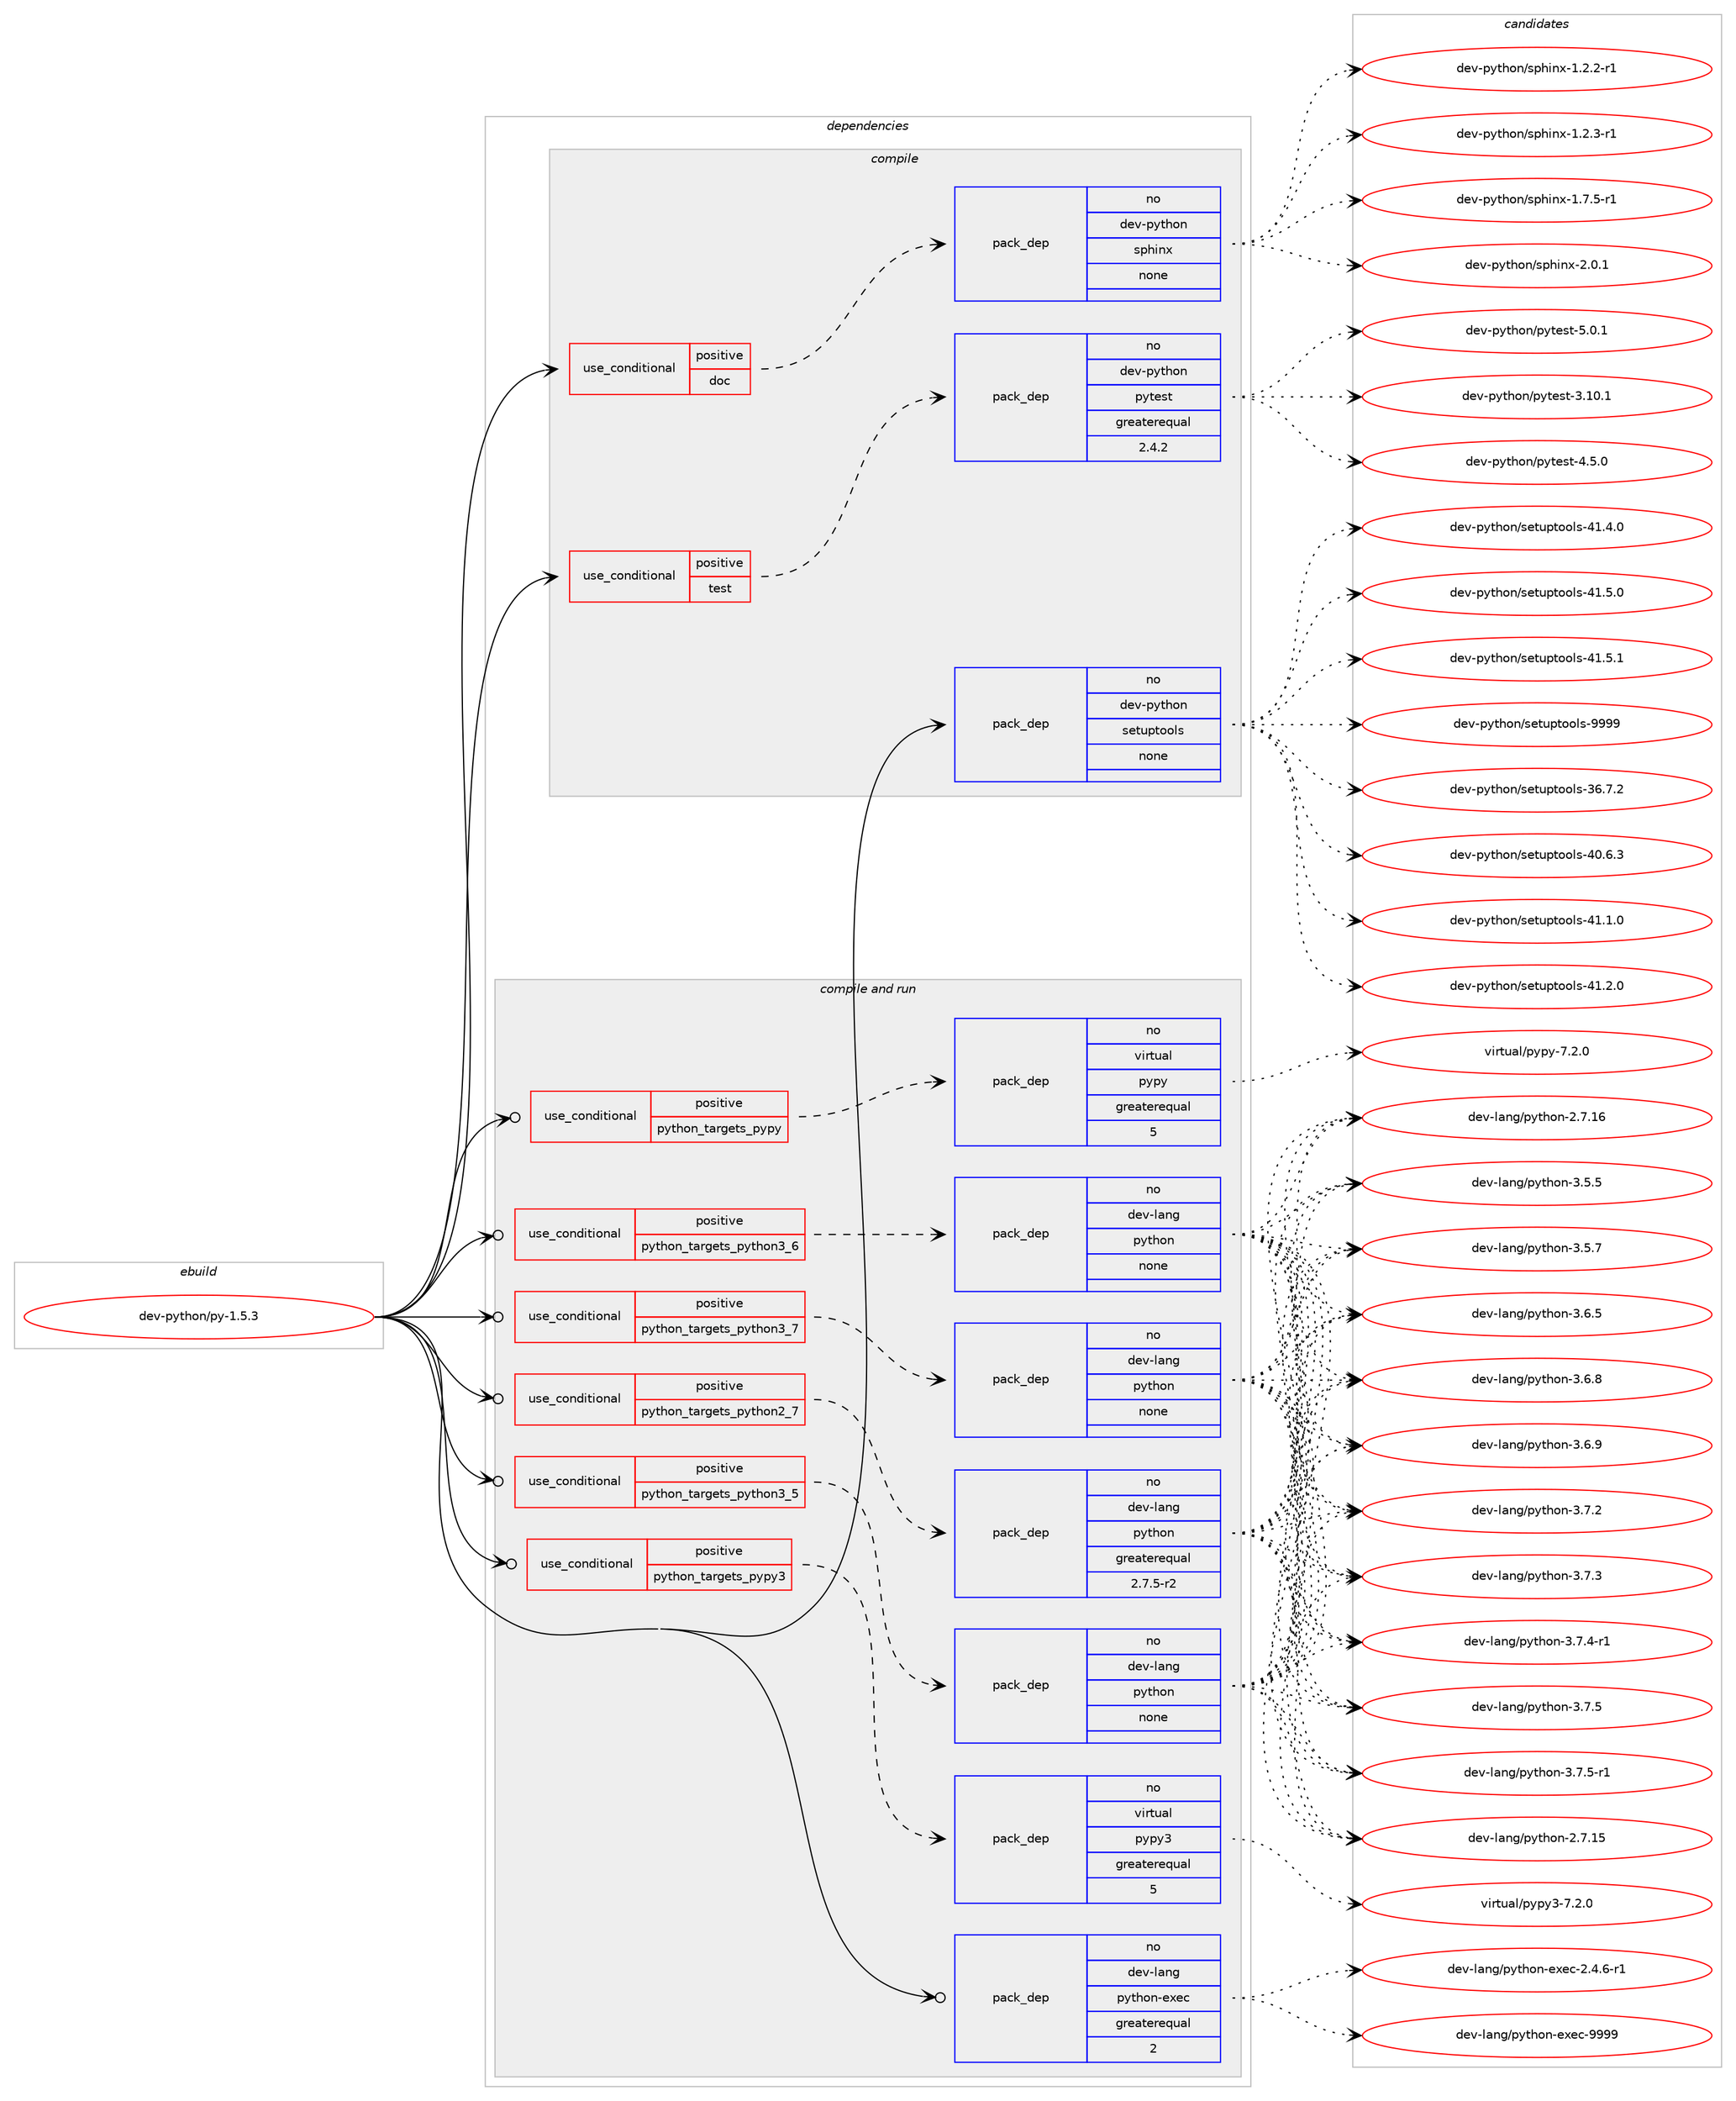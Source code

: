 digraph prolog {

# *************
# Graph options
# *************

newrank=true;
concentrate=true;
compound=true;
graph [rankdir=LR,fontname=Helvetica,fontsize=10,ranksep=1.5];#, ranksep=2.5, nodesep=0.2];
edge  [arrowhead=vee];
node  [fontname=Helvetica,fontsize=10];

# **********
# The ebuild
# **********

subgraph cluster_leftcol {
color=gray;
rank=same;
label=<<i>ebuild</i>>;
id [label="dev-python/py-1.5.3", color=red, width=4, href="../dev-python/py-1.5.3.svg"];
}

# ****************
# The dependencies
# ****************

subgraph cluster_midcol {
color=gray;
label=<<i>dependencies</i>>;
subgraph cluster_compile {
fillcolor="#eeeeee";
style=filled;
label=<<i>compile</i>>;
subgraph cond145129 {
dependency623686 [label=<<TABLE BORDER="0" CELLBORDER="1" CELLSPACING="0" CELLPADDING="4"><TR><TD ROWSPAN="3" CELLPADDING="10">use_conditional</TD></TR><TR><TD>positive</TD></TR><TR><TD>doc</TD></TR></TABLE>>, shape=none, color=red];
subgraph pack466713 {
dependency623687 [label=<<TABLE BORDER="0" CELLBORDER="1" CELLSPACING="0" CELLPADDING="4" WIDTH="220"><TR><TD ROWSPAN="6" CELLPADDING="30">pack_dep</TD></TR><TR><TD WIDTH="110">no</TD></TR><TR><TD>dev-python</TD></TR><TR><TD>sphinx</TD></TR><TR><TD>none</TD></TR><TR><TD></TD></TR></TABLE>>, shape=none, color=blue];
}
dependency623686:e -> dependency623687:w [weight=20,style="dashed",arrowhead="vee"];
}
id:e -> dependency623686:w [weight=20,style="solid",arrowhead="vee"];
subgraph cond145130 {
dependency623688 [label=<<TABLE BORDER="0" CELLBORDER="1" CELLSPACING="0" CELLPADDING="4"><TR><TD ROWSPAN="3" CELLPADDING="10">use_conditional</TD></TR><TR><TD>positive</TD></TR><TR><TD>test</TD></TR></TABLE>>, shape=none, color=red];
subgraph pack466714 {
dependency623689 [label=<<TABLE BORDER="0" CELLBORDER="1" CELLSPACING="0" CELLPADDING="4" WIDTH="220"><TR><TD ROWSPAN="6" CELLPADDING="30">pack_dep</TD></TR><TR><TD WIDTH="110">no</TD></TR><TR><TD>dev-python</TD></TR><TR><TD>pytest</TD></TR><TR><TD>greaterequal</TD></TR><TR><TD>2.4.2</TD></TR></TABLE>>, shape=none, color=blue];
}
dependency623688:e -> dependency623689:w [weight=20,style="dashed",arrowhead="vee"];
}
id:e -> dependency623688:w [weight=20,style="solid",arrowhead="vee"];
subgraph pack466715 {
dependency623690 [label=<<TABLE BORDER="0" CELLBORDER="1" CELLSPACING="0" CELLPADDING="4" WIDTH="220"><TR><TD ROWSPAN="6" CELLPADDING="30">pack_dep</TD></TR><TR><TD WIDTH="110">no</TD></TR><TR><TD>dev-python</TD></TR><TR><TD>setuptools</TD></TR><TR><TD>none</TD></TR><TR><TD></TD></TR></TABLE>>, shape=none, color=blue];
}
id:e -> dependency623690:w [weight=20,style="solid",arrowhead="vee"];
}
subgraph cluster_compileandrun {
fillcolor="#eeeeee";
style=filled;
label=<<i>compile and run</i>>;
subgraph cond145131 {
dependency623691 [label=<<TABLE BORDER="0" CELLBORDER="1" CELLSPACING="0" CELLPADDING="4"><TR><TD ROWSPAN="3" CELLPADDING="10">use_conditional</TD></TR><TR><TD>positive</TD></TR><TR><TD>python_targets_pypy</TD></TR></TABLE>>, shape=none, color=red];
subgraph pack466716 {
dependency623692 [label=<<TABLE BORDER="0" CELLBORDER="1" CELLSPACING="0" CELLPADDING="4" WIDTH="220"><TR><TD ROWSPAN="6" CELLPADDING="30">pack_dep</TD></TR><TR><TD WIDTH="110">no</TD></TR><TR><TD>virtual</TD></TR><TR><TD>pypy</TD></TR><TR><TD>greaterequal</TD></TR><TR><TD>5</TD></TR></TABLE>>, shape=none, color=blue];
}
dependency623691:e -> dependency623692:w [weight=20,style="dashed",arrowhead="vee"];
}
id:e -> dependency623691:w [weight=20,style="solid",arrowhead="odotvee"];
subgraph cond145132 {
dependency623693 [label=<<TABLE BORDER="0" CELLBORDER="1" CELLSPACING="0" CELLPADDING="4"><TR><TD ROWSPAN="3" CELLPADDING="10">use_conditional</TD></TR><TR><TD>positive</TD></TR><TR><TD>python_targets_pypy3</TD></TR></TABLE>>, shape=none, color=red];
subgraph pack466717 {
dependency623694 [label=<<TABLE BORDER="0" CELLBORDER="1" CELLSPACING="0" CELLPADDING="4" WIDTH="220"><TR><TD ROWSPAN="6" CELLPADDING="30">pack_dep</TD></TR><TR><TD WIDTH="110">no</TD></TR><TR><TD>virtual</TD></TR><TR><TD>pypy3</TD></TR><TR><TD>greaterequal</TD></TR><TR><TD>5</TD></TR></TABLE>>, shape=none, color=blue];
}
dependency623693:e -> dependency623694:w [weight=20,style="dashed",arrowhead="vee"];
}
id:e -> dependency623693:w [weight=20,style="solid",arrowhead="odotvee"];
subgraph cond145133 {
dependency623695 [label=<<TABLE BORDER="0" CELLBORDER="1" CELLSPACING="0" CELLPADDING="4"><TR><TD ROWSPAN="3" CELLPADDING="10">use_conditional</TD></TR><TR><TD>positive</TD></TR><TR><TD>python_targets_python2_7</TD></TR></TABLE>>, shape=none, color=red];
subgraph pack466718 {
dependency623696 [label=<<TABLE BORDER="0" CELLBORDER="1" CELLSPACING="0" CELLPADDING="4" WIDTH="220"><TR><TD ROWSPAN="6" CELLPADDING="30">pack_dep</TD></TR><TR><TD WIDTH="110">no</TD></TR><TR><TD>dev-lang</TD></TR><TR><TD>python</TD></TR><TR><TD>greaterequal</TD></TR><TR><TD>2.7.5-r2</TD></TR></TABLE>>, shape=none, color=blue];
}
dependency623695:e -> dependency623696:w [weight=20,style="dashed",arrowhead="vee"];
}
id:e -> dependency623695:w [weight=20,style="solid",arrowhead="odotvee"];
subgraph cond145134 {
dependency623697 [label=<<TABLE BORDER="0" CELLBORDER="1" CELLSPACING="0" CELLPADDING="4"><TR><TD ROWSPAN="3" CELLPADDING="10">use_conditional</TD></TR><TR><TD>positive</TD></TR><TR><TD>python_targets_python3_5</TD></TR></TABLE>>, shape=none, color=red];
subgraph pack466719 {
dependency623698 [label=<<TABLE BORDER="0" CELLBORDER="1" CELLSPACING="0" CELLPADDING="4" WIDTH="220"><TR><TD ROWSPAN="6" CELLPADDING="30">pack_dep</TD></TR><TR><TD WIDTH="110">no</TD></TR><TR><TD>dev-lang</TD></TR><TR><TD>python</TD></TR><TR><TD>none</TD></TR><TR><TD></TD></TR></TABLE>>, shape=none, color=blue];
}
dependency623697:e -> dependency623698:w [weight=20,style="dashed",arrowhead="vee"];
}
id:e -> dependency623697:w [weight=20,style="solid",arrowhead="odotvee"];
subgraph cond145135 {
dependency623699 [label=<<TABLE BORDER="0" CELLBORDER="1" CELLSPACING="0" CELLPADDING="4"><TR><TD ROWSPAN="3" CELLPADDING="10">use_conditional</TD></TR><TR><TD>positive</TD></TR><TR><TD>python_targets_python3_6</TD></TR></TABLE>>, shape=none, color=red];
subgraph pack466720 {
dependency623700 [label=<<TABLE BORDER="0" CELLBORDER="1" CELLSPACING="0" CELLPADDING="4" WIDTH="220"><TR><TD ROWSPAN="6" CELLPADDING="30">pack_dep</TD></TR><TR><TD WIDTH="110">no</TD></TR><TR><TD>dev-lang</TD></TR><TR><TD>python</TD></TR><TR><TD>none</TD></TR><TR><TD></TD></TR></TABLE>>, shape=none, color=blue];
}
dependency623699:e -> dependency623700:w [weight=20,style="dashed",arrowhead="vee"];
}
id:e -> dependency623699:w [weight=20,style="solid",arrowhead="odotvee"];
subgraph cond145136 {
dependency623701 [label=<<TABLE BORDER="0" CELLBORDER="1" CELLSPACING="0" CELLPADDING="4"><TR><TD ROWSPAN="3" CELLPADDING="10">use_conditional</TD></TR><TR><TD>positive</TD></TR><TR><TD>python_targets_python3_7</TD></TR></TABLE>>, shape=none, color=red];
subgraph pack466721 {
dependency623702 [label=<<TABLE BORDER="0" CELLBORDER="1" CELLSPACING="0" CELLPADDING="4" WIDTH="220"><TR><TD ROWSPAN="6" CELLPADDING="30">pack_dep</TD></TR><TR><TD WIDTH="110">no</TD></TR><TR><TD>dev-lang</TD></TR><TR><TD>python</TD></TR><TR><TD>none</TD></TR><TR><TD></TD></TR></TABLE>>, shape=none, color=blue];
}
dependency623701:e -> dependency623702:w [weight=20,style="dashed",arrowhead="vee"];
}
id:e -> dependency623701:w [weight=20,style="solid",arrowhead="odotvee"];
subgraph pack466722 {
dependency623703 [label=<<TABLE BORDER="0" CELLBORDER="1" CELLSPACING="0" CELLPADDING="4" WIDTH="220"><TR><TD ROWSPAN="6" CELLPADDING="30">pack_dep</TD></TR><TR><TD WIDTH="110">no</TD></TR><TR><TD>dev-lang</TD></TR><TR><TD>python-exec</TD></TR><TR><TD>greaterequal</TD></TR><TR><TD>2</TD></TR></TABLE>>, shape=none, color=blue];
}
id:e -> dependency623703:w [weight=20,style="solid",arrowhead="odotvee"];
}
subgraph cluster_run {
fillcolor="#eeeeee";
style=filled;
label=<<i>run</i>>;
}
}

# **************
# The candidates
# **************

subgraph cluster_choices {
rank=same;
color=gray;
label=<<i>candidates</i>>;

subgraph choice466713 {
color=black;
nodesep=1;
choice10010111845112121116104111110471151121041051101204549465046504511449 [label="dev-python/sphinx-1.2.2-r1", color=red, width=4,href="../dev-python/sphinx-1.2.2-r1.svg"];
choice10010111845112121116104111110471151121041051101204549465046514511449 [label="dev-python/sphinx-1.2.3-r1", color=red, width=4,href="../dev-python/sphinx-1.2.3-r1.svg"];
choice10010111845112121116104111110471151121041051101204549465546534511449 [label="dev-python/sphinx-1.7.5-r1", color=red, width=4,href="../dev-python/sphinx-1.7.5-r1.svg"];
choice1001011184511212111610411111047115112104105110120455046484649 [label="dev-python/sphinx-2.0.1", color=red, width=4,href="../dev-python/sphinx-2.0.1.svg"];
dependency623687:e -> choice10010111845112121116104111110471151121041051101204549465046504511449:w [style=dotted,weight="100"];
dependency623687:e -> choice10010111845112121116104111110471151121041051101204549465046514511449:w [style=dotted,weight="100"];
dependency623687:e -> choice10010111845112121116104111110471151121041051101204549465546534511449:w [style=dotted,weight="100"];
dependency623687:e -> choice1001011184511212111610411111047115112104105110120455046484649:w [style=dotted,weight="100"];
}
subgraph choice466714 {
color=black;
nodesep=1;
choice100101118451121211161041111104711212111610111511645514649484649 [label="dev-python/pytest-3.10.1", color=red, width=4,href="../dev-python/pytest-3.10.1.svg"];
choice1001011184511212111610411111047112121116101115116455246534648 [label="dev-python/pytest-4.5.0", color=red, width=4,href="../dev-python/pytest-4.5.0.svg"];
choice1001011184511212111610411111047112121116101115116455346484649 [label="dev-python/pytest-5.0.1", color=red, width=4,href="../dev-python/pytest-5.0.1.svg"];
dependency623689:e -> choice100101118451121211161041111104711212111610111511645514649484649:w [style=dotted,weight="100"];
dependency623689:e -> choice1001011184511212111610411111047112121116101115116455246534648:w [style=dotted,weight="100"];
dependency623689:e -> choice1001011184511212111610411111047112121116101115116455346484649:w [style=dotted,weight="100"];
}
subgraph choice466715 {
color=black;
nodesep=1;
choice100101118451121211161041111104711510111611711211611111110811545515446554650 [label="dev-python/setuptools-36.7.2", color=red, width=4,href="../dev-python/setuptools-36.7.2.svg"];
choice100101118451121211161041111104711510111611711211611111110811545524846544651 [label="dev-python/setuptools-40.6.3", color=red, width=4,href="../dev-python/setuptools-40.6.3.svg"];
choice100101118451121211161041111104711510111611711211611111110811545524946494648 [label="dev-python/setuptools-41.1.0", color=red, width=4,href="../dev-python/setuptools-41.1.0.svg"];
choice100101118451121211161041111104711510111611711211611111110811545524946504648 [label="dev-python/setuptools-41.2.0", color=red, width=4,href="../dev-python/setuptools-41.2.0.svg"];
choice100101118451121211161041111104711510111611711211611111110811545524946524648 [label="dev-python/setuptools-41.4.0", color=red, width=4,href="../dev-python/setuptools-41.4.0.svg"];
choice100101118451121211161041111104711510111611711211611111110811545524946534648 [label="dev-python/setuptools-41.5.0", color=red, width=4,href="../dev-python/setuptools-41.5.0.svg"];
choice100101118451121211161041111104711510111611711211611111110811545524946534649 [label="dev-python/setuptools-41.5.1", color=red, width=4,href="../dev-python/setuptools-41.5.1.svg"];
choice10010111845112121116104111110471151011161171121161111111081154557575757 [label="dev-python/setuptools-9999", color=red, width=4,href="../dev-python/setuptools-9999.svg"];
dependency623690:e -> choice100101118451121211161041111104711510111611711211611111110811545515446554650:w [style=dotted,weight="100"];
dependency623690:e -> choice100101118451121211161041111104711510111611711211611111110811545524846544651:w [style=dotted,weight="100"];
dependency623690:e -> choice100101118451121211161041111104711510111611711211611111110811545524946494648:w [style=dotted,weight="100"];
dependency623690:e -> choice100101118451121211161041111104711510111611711211611111110811545524946504648:w [style=dotted,weight="100"];
dependency623690:e -> choice100101118451121211161041111104711510111611711211611111110811545524946524648:w [style=dotted,weight="100"];
dependency623690:e -> choice100101118451121211161041111104711510111611711211611111110811545524946534648:w [style=dotted,weight="100"];
dependency623690:e -> choice100101118451121211161041111104711510111611711211611111110811545524946534649:w [style=dotted,weight="100"];
dependency623690:e -> choice10010111845112121116104111110471151011161171121161111111081154557575757:w [style=dotted,weight="100"];
}
subgraph choice466716 {
color=black;
nodesep=1;
choice1181051141161179710847112121112121455546504648 [label="virtual/pypy-7.2.0", color=red, width=4,href="../virtual/pypy-7.2.0.svg"];
dependency623692:e -> choice1181051141161179710847112121112121455546504648:w [style=dotted,weight="100"];
}
subgraph choice466717 {
color=black;
nodesep=1;
choice118105114116117971084711212111212151455546504648 [label="virtual/pypy3-7.2.0", color=red, width=4,href="../virtual/pypy3-7.2.0.svg"];
dependency623694:e -> choice118105114116117971084711212111212151455546504648:w [style=dotted,weight="100"];
}
subgraph choice466718 {
color=black;
nodesep=1;
choice10010111845108971101034711212111610411111045504655464953 [label="dev-lang/python-2.7.15", color=red, width=4,href="../dev-lang/python-2.7.15.svg"];
choice10010111845108971101034711212111610411111045504655464954 [label="dev-lang/python-2.7.16", color=red, width=4,href="../dev-lang/python-2.7.16.svg"];
choice100101118451089711010347112121116104111110455146534653 [label="dev-lang/python-3.5.5", color=red, width=4,href="../dev-lang/python-3.5.5.svg"];
choice100101118451089711010347112121116104111110455146534655 [label="dev-lang/python-3.5.7", color=red, width=4,href="../dev-lang/python-3.5.7.svg"];
choice100101118451089711010347112121116104111110455146544653 [label="dev-lang/python-3.6.5", color=red, width=4,href="../dev-lang/python-3.6.5.svg"];
choice100101118451089711010347112121116104111110455146544656 [label="dev-lang/python-3.6.8", color=red, width=4,href="../dev-lang/python-3.6.8.svg"];
choice100101118451089711010347112121116104111110455146544657 [label="dev-lang/python-3.6.9", color=red, width=4,href="../dev-lang/python-3.6.9.svg"];
choice100101118451089711010347112121116104111110455146554650 [label="dev-lang/python-3.7.2", color=red, width=4,href="../dev-lang/python-3.7.2.svg"];
choice100101118451089711010347112121116104111110455146554651 [label="dev-lang/python-3.7.3", color=red, width=4,href="../dev-lang/python-3.7.3.svg"];
choice1001011184510897110103471121211161041111104551465546524511449 [label="dev-lang/python-3.7.4-r1", color=red, width=4,href="../dev-lang/python-3.7.4-r1.svg"];
choice100101118451089711010347112121116104111110455146554653 [label="dev-lang/python-3.7.5", color=red, width=4,href="../dev-lang/python-3.7.5.svg"];
choice1001011184510897110103471121211161041111104551465546534511449 [label="dev-lang/python-3.7.5-r1", color=red, width=4,href="../dev-lang/python-3.7.5-r1.svg"];
dependency623696:e -> choice10010111845108971101034711212111610411111045504655464953:w [style=dotted,weight="100"];
dependency623696:e -> choice10010111845108971101034711212111610411111045504655464954:w [style=dotted,weight="100"];
dependency623696:e -> choice100101118451089711010347112121116104111110455146534653:w [style=dotted,weight="100"];
dependency623696:e -> choice100101118451089711010347112121116104111110455146534655:w [style=dotted,weight="100"];
dependency623696:e -> choice100101118451089711010347112121116104111110455146544653:w [style=dotted,weight="100"];
dependency623696:e -> choice100101118451089711010347112121116104111110455146544656:w [style=dotted,weight="100"];
dependency623696:e -> choice100101118451089711010347112121116104111110455146544657:w [style=dotted,weight="100"];
dependency623696:e -> choice100101118451089711010347112121116104111110455146554650:w [style=dotted,weight="100"];
dependency623696:e -> choice100101118451089711010347112121116104111110455146554651:w [style=dotted,weight="100"];
dependency623696:e -> choice1001011184510897110103471121211161041111104551465546524511449:w [style=dotted,weight="100"];
dependency623696:e -> choice100101118451089711010347112121116104111110455146554653:w [style=dotted,weight="100"];
dependency623696:e -> choice1001011184510897110103471121211161041111104551465546534511449:w [style=dotted,weight="100"];
}
subgraph choice466719 {
color=black;
nodesep=1;
choice10010111845108971101034711212111610411111045504655464953 [label="dev-lang/python-2.7.15", color=red, width=4,href="../dev-lang/python-2.7.15.svg"];
choice10010111845108971101034711212111610411111045504655464954 [label="dev-lang/python-2.7.16", color=red, width=4,href="../dev-lang/python-2.7.16.svg"];
choice100101118451089711010347112121116104111110455146534653 [label="dev-lang/python-3.5.5", color=red, width=4,href="../dev-lang/python-3.5.5.svg"];
choice100101118451089711010347112121116104111110455146534655 [label="dev-lang/python-3.5.7", color=red, width=4,href="../dev-lang/python-3.5.7.svg"];
choice100101118451089711010347112121116104111110455146544653 [label="dev-lang/python-3.6.5", color=red, width=4,href="../dev-lang/python-3.6.5.svg"];
choice100101118451089711010347112121116104111110455146544656 [label="dev-lang/python-3.6.8", color=red, width=4,href="../dev-lang/python-3.6.8.svg"];
choice100101118451089711010347112121116104111110455146544657 [label="dev-lang/python-3.6.9", color=red, width=4,href="../dev-lang/python-3.6.9.svg"];
choice100101118451089711010347112121116104111110455146554650 [label="dev-lang/python-3.7.2", color=red, width=4,href="../dev-lang/python-3.7.2.svg"];
choice100101118451089711010347112121116104111110455146554651 [label="dev-lang/python-3.7.3", color=red, width=4,href="../dev-lang/python-3.7.3.svg"];
choice1001011184510897110103471121211161041111104551465546524511449 [label="dev-lang/python-3.7.4-r1", color=red, width=4,href="../dev-lang/python-3.7.4-r1.svg"];
choice100101118451089711010347112121116104111110455146554653 [label="dev-lang/python-3.7.5", color=red, width=4,href="../dev-lang/python-3.7.5.svg"];
choice1001011184510897110103471121211161041111104551465546534511449 [label="dev-lang/python-3.7.5-r1", color=red, width=4,href="../dev-lang/python-3.7.5-r1.svg"];
dependency623698:e -> choice10010111845108971101034711212111610411111045504655464953:w [style=dotted,weight="100"];
dependency623698:e -> choice10010111845108971101034711212111610411111045504655464954:w [style=dotted,weight="100"];
dependency623698:e -> choice100101118451089711010347112121116104111110455146534653:w [style=dotted,weight="100"];
dependency623698:e -> choice100101118451089711010347112121116104111110455146534655:w [style=dotted,weight="100"];
dependency623698:e -> choice100101118451089711010347112121116104111110455146544653:w [style=dotted,weight="100"];
dependency623698:e -> choice100101118451089711010347112121116104111110455146544656:w [style=dotted,weight="100"];
dependency623698:e -> choice100101118451089711010347112121116104111110455146544657:w [style=dotted,weight="100"];
dependency623698:e -> choice100101118451089711010347112121116104111110455146554650:w [style=dotted,weight="100"];
dependency623698:e -> choice100101118451089711010347112121116104111110455146554651:w [style=dotted,weight="100"];
dependency623698:e -> choice1001011184510897110103471121211161041111104551465546524511449:w [style=dotted,weight="100"];
dependency623698:e -> choice100101118451089711010347112121116104111110455146554653:w [style=dotted,weight="100"];
dependency623698:e -> choice1001011184510897110103471121211161041111104551465546534511449:w [style=dotted,weight="100"];
}
subgraph choice466720 {
color=black;
nodesep=1;
choice10010111845108971101034711212111610411111045504655464953 [label="dev-lang/python-2.7.15", color=red, width=4,href="../dev-lang/python-2.7.15.svg"];
choice10010111845108971101034711212111610411111045504655464954 [label="dev-lang/python-2.7.16", color=red, width=4,href="../dev-lang/python-2.7.16.svg"];
choice100101118451089711010347112121116104111110455146534653 [label="dev-lang/python-3.5.5", color=red, width=4,href="../dev-lang/python-3.5.5.svg"];
choice100101118451089711010347112121116104111110455146534655 [label="dev-lang/python-3.5.7", color=red, width=4,href="../dev-lang/python-3.5.7.svg"];
choice100101118451089711010347112121116104111110455146544653 [label="dev-lang/python-3.6.5", color=red, width=4,href="../dev-lang/python-3.6.5.svg"];
choice100101118451089711010347112121116104111110455146544656 [label="dev-lang/python-3.6.8", color=red, width=4,href="../dev-lang/python-3.6.8.svg"];
choice100101118451089711010347112121116104111110455146544657 [label="dev-lang/python-3.6.9", color=red, width=4,href="../dev-lang/python-3.6.9.svg"];
choice100101118451089711010347112121116104111110455146554650 [label="dev-lang/python-3.7.2", color=red, width=4,href="../dev-lang/python-3.7.2.svg"];
choice100101118451089711010347112121116104111110455146554651 [label="dev-lang/python-3.7.3", color=red, width=4,href="../dev-lang/python-3.7.3.svg"];
choice1001011184510897110103471121211161041111104551465546524511449 [label="dev-lang/python-3.7.4-r1", color=red, width=4,href="../dev-lang/python-3.7.4-r1.svg"];
choice100101118451089711010347112121116104111110455146554653 [label="dev-lang/python-3.7.5", color=red, width=4,href="../dev-lang/python-3.7.5.svg"];
choice1001011184510897110103471121211161041111104551465546534511449 [label="dev-lang/python-3.7.5-r1", color=red, width=4,href="../dev-lang/python-3.7.5-r1.svg"];
dependency623700:e -> choice10010111845108971101034711212111610411111045504655464953:w [style=dotted,weight="100"];
dependency623700:e -> choice10010111845108971101034711212111610411111045504655464954:w [style=dotted,weight="100"];
dependency623700:e -> choice100101118451089711010347112121116104111110455146534653:w [style=dotted,weight="100"];
dependency623700:e -> choice100101118451089711010347112121116104111110455146534655:w [style=dotted,weight="100"];
dependency623700:e -> choice100101118451089711010347112121116104111110455146544653:w [style=dotted,weight="100"];
dependency623700:e -> choice100101118451089711010347112121116104111110455146544656:w [style=dotted,weight="100"];
dependency623700:e -> choice100101118451089711010347112121116104111110455146544657:w [style=dotted,weight="100"];
dependency623700:e -> choice100101118451089711010347112121116104111110455146554650:w [style=dotted,weight="100"];
dependency623700:e -> choice100101118451089711010347112121116104111110455146554651:w [style=dotted,weight="100"];
dependency623700:e -> choice1001011184510897110103471121211161041111104551465546524511449:w [style=dotted,weight="100"];
dependency623700:e -> choice100101118451089711010347112121116104111110455146554653:w [style=dotted,weight="100"];
dependency623700:e -> choice1001011184510897110103471121211161041111104551465546534511449:w [style=dotted,weight="100"];
}
subgraph choice466721 {
color=black;
nodesep=1;
choice10010111845108971101034711212111610411111045504655464953 [label="dev-lang/python-2.7.15", color=red, width=4,href="../dev-lang/python-2.7.15.svg"];
choice10010111845108971101034711212111610411111045504655464954 [label="dev-lang/python-2.7.16", color=red, width=4,href="../dev-lang/python-2.7.16.svg"];
choice100101118451089711010347112121116104111110455146534653 [label="dev-lang/python-3.5.5", color=red, width=4,href="../dev-lang/python-3.5.5.svg"];
choice100101118451089711010347112121116104111110455146534655 [label="dev-lang/python-3.5.7", color=red, width=4,href="../dev-lang/python-3.5.7.svg"];
choice100101118451089711010347112121116104111110455146544653 [label="dev-lang/python-3.6.5", color=red, width=4,href="../dev-lang/python-3.6.5.svg"];
choice100101118451089711010347112121116104111110455146544656 [label="dev-lang/python-3.6.8", color=red, width=4,href="../dev-lang/python-3.6.8.svg"];
choice100101118451089711010347112121116104111110455146544657 [label="dev-lang/python-3.6.9", color=red, width=4,href="../dev-lang/python-3.6.9.svg"];
choice100101118451089711010347112121116104111110455146554650 [label="dev-lang/python-3.7.2", color=red, width=4,href="../dev-lang/python-3.7.2.svg"];
choice100101118451089711010347112121116104111110455146554651 [label="dev-lang/python-3.7.3", color=red, width=4,href="../dev-lang/python-3.7.3.svg"];
choice1001011184510897110103471121211161041111104551465546524511449 [label="dev-lang/python-3.7.4-r1", color=red, width=4,href="../dev-lang/python-3.7.4-r1.svg"];
choice100101118451089711010347112121116104111110455146554653 [label="dev-lang/python-3.7.5", color=red, width=4,href="../dev-lang/python-3.7.5.svg"];
choice1001011184510897110103471121211161041111104551465546534511449 [label="dev-lang/python-3.7.5-r1", color=red, width=4,href="../dev-lang/python-3.7.5-r1.svg"];
dependency623702:e -> choice10010111845108971101034711212111610411111045504655464953:w [style=dotted,weight="100"];
dependency623702:e -> choice10010111845108971101034711212111610411111045504655464954:w [style=dotted,weight="100"];
dependency623702:e -> choice100101118451089711010347112121116104111110455146534653:w [style=dotted,weight="100"];
dependency623702:e -> choice100101118451089711010347112121116104111110455146534655:w [style=dotted,weight="100"];
dependency623702:e -> choice100101118451089711010347112121116104111110455146544653:w [style=dotted,weight="100"];
dependency623702:e -> choice100101118451089711010347112121116104111110455146544656:w [style=dotted,weight="100"];
dependency623702:e -> choice100101118451089711010347112121116104111110455146544657:w [style=dotted,weight="100"];
dependency623702:e -> choice100101118451089711010347112121116104111110455146554650:w [style=dotted,weight="100"];
dependency623702:e -> choice100101118451089711010347112121116104111110455146554651:w [style=dotted,weight="100"];
dependency623702:e -> choice1001011184510897110103471121211161041111104551465546524511449:w [style=dotted,weight="100"];
dependency623702:e -> choice100101118451089711010347112121116104111110455146554653:w [style=dotted,weight="100"];
dependency623702:e -> choice1001011184510897110103471121211161041111104551465546534511449:w [style=dotted,weight="100"];
}
subgraph choice466722 {
color=black;
nodesep=1;
choice10010111845108971101034711212111610411111045101120101994550465246544511449 [label="dev-lang/python-exec-2.4.6-r1", color=red, width=4,href="../dev-lang/python-exec-2.4.6-r1.svg"];
choice10010111845108971101034711212111610411111045101120101994557575757 [label="dev-lang/python-exec-9999", color=red, width=4,href="../dev-lang/python-exec-9999.svg"];
dependency623703:e -> choice10010111845108971101034711212111610411111045101120101994550465246544511449:w [style=dotted,weight="100"];
dependency623703:e -> choice10010111845108971101034711212111610411111045101120101994557575757:w [style=dotted,weight="100"];
}
}

}
